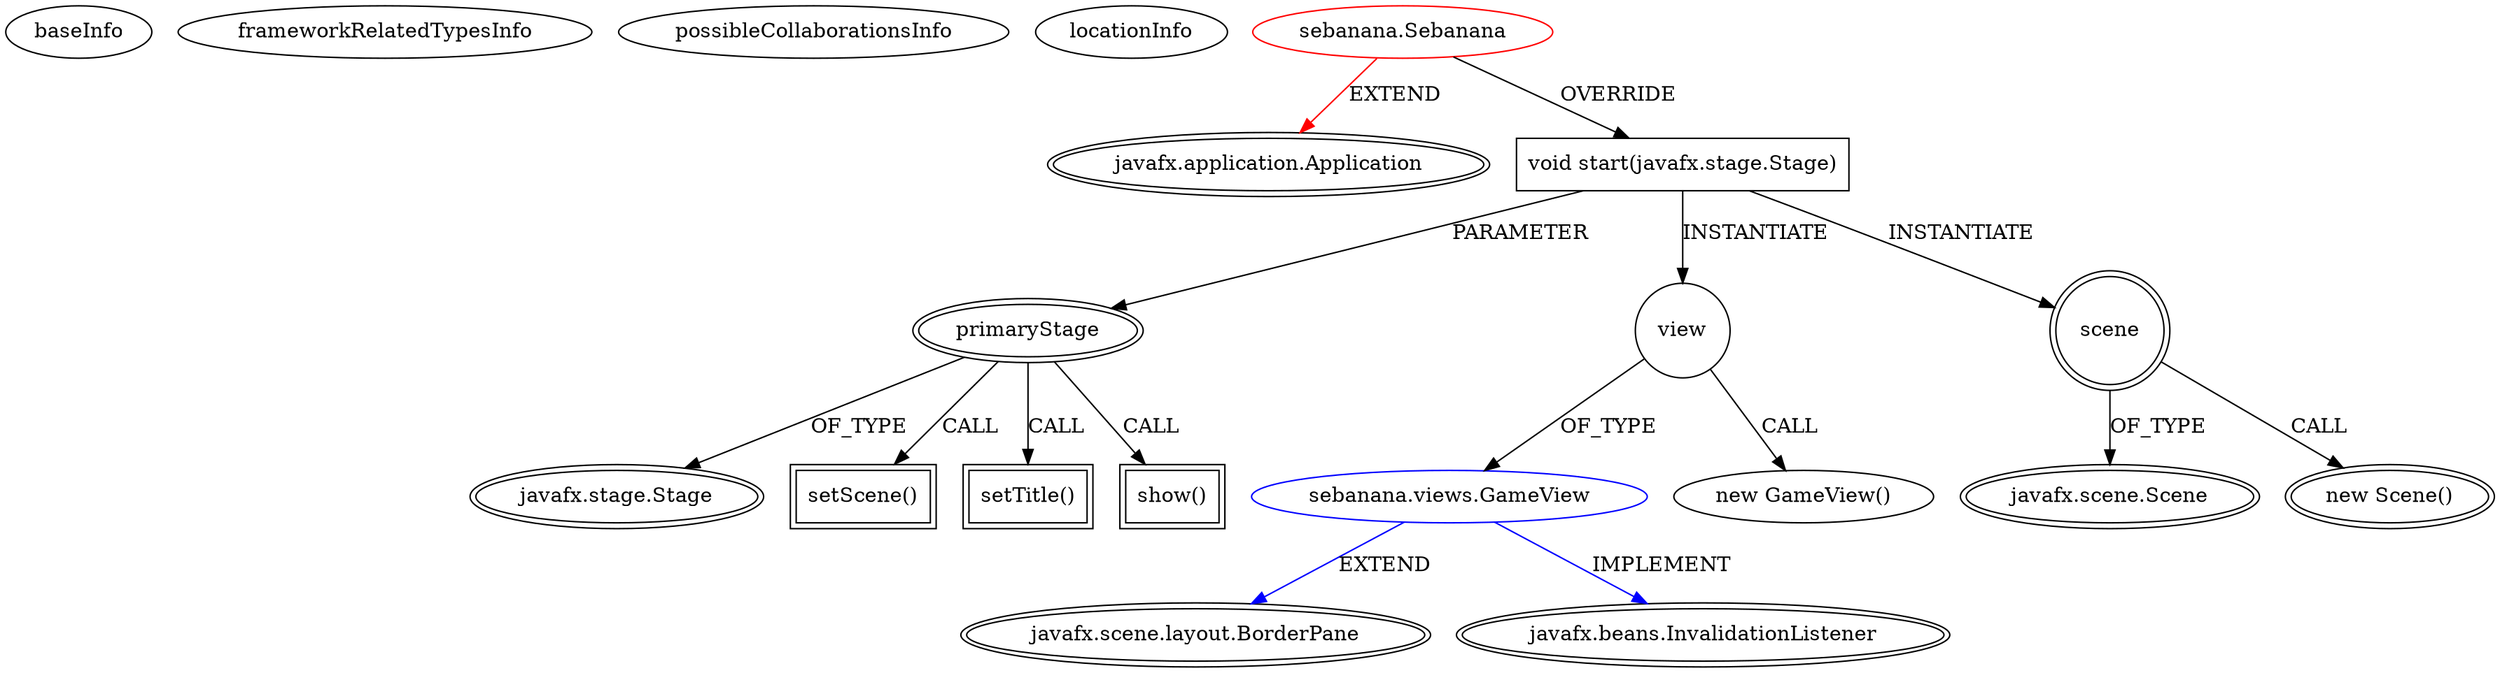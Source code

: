 digraph {
baseInfo[graphId=4109,category="extension_graph",isAnonymous=false,possibleRelation=true]
frameworkRelatedTypesInfo[0="javafx.application.Application"]
possibleCollaborationsInfo[0="4109~OVERRIDING_METHOD_DECLARATION-INSTANTIATION-~javafx.application.Application ~javafx.scene.layout.BorderPane javafx.beans.InvalidationListener ~false~false"]
locationInfo[projectName="sebbafer-Sebanana",filePath="/sebbafer-Sebanana/Sebanana-master/src/sebanana/Sebanana.java",contextSignature="Sebanana",graphId="4109"]
0[label="sebanana.Sebanana",vertexType="ROOT_CLIENT_CLASS_DECLARATION",isFrameworkType=false,color=red]
1[label="javafx.application.Application",vertexType="FRAMEWORK_CLASS_TYPE",isFrameworkType=true,peripheries=2]
2[label="void start(javafx.stage.Stage)",vertexType="OVERRIDING_METHOD_DECLARATION",isFrameworkType=false,shape=box]
3[label="primaryStage",vertexType="PARAMETER_DECLARATION",isFrameworkType=true,peripheries=2]
4[label="javafx.stage.Stage",vertexType="FRAMEWORK_CLASS_TYPE",isFrameworkType=true,peripheries=2]
6[label="view",vertexType="VARIABLE_EXPRESION",isFrameworkType=false,shape=circle]
7[label="sebanana.views.GameView",vertexType="REFERENCE_CLIENT_CLASS_DECLARATION",isFrameworkType=false,color=blue]
8[label="javafx.scene.layout.BorderPane",vertexType="FRAMEWORK_CLASS_TYPE",isFrameworkType=true,peripheries=2]
9[label="javafx.beans.InvalidationListener",vertexType="FRAMEWORK_INTERFACE_TYPE",isFrameworkType=true,peripheries=2]
5[label="new GameView()",vertexType="CONSTRUCTOR_CALL",isFrameworkType=false]
11[label="scene",vertexType="VARIABLE_EXPRESION",isFrameworkType=true,peripheries=2,shape=circle]
12[label="javafx.scene.Scene",vertexType="FRAMEWORK_CLASS_TYPE",isFrameworkType=true,peripheries=2]
10[label="new Scene()",vertexType="CONSTRUCTOR_CALL",isFrameworkType=true,peripheries=2]
14[label="setScene()",vertexType="INSIDE_CALL",isFrameworkType=true,peripheries=2,shape=box]
16[label="setTitle()",vertexType="INSIDE_CALL",isFrameworkType=true,peripheries=2,shape=box]
18[label="show()",vertexType="INSIDE_CALL",isFrameworkType=true,peripheries=2,shape=box]
0->1[label="EXTEND",color=red]
0->2[label="OVERRIDE"]
3->4[label="OF_TYPE"]
2->3[label="PARAMETER"]
2->6[label="INSTANTIATE"]
7->8[label="EXTEND",color=blue]
7->9[label="IMPLEMENT",color=blue]
6->7[label="OF_TYPE"]
6->5[label="CALL"]
2->11[label="INSTANTIATE"]
11->12[label="OF_TYPE"]
11->10[label="CALL"]
3->14[label="CALL"]
3->16[label="CALL"]
3->18[label="CALL"]
}
